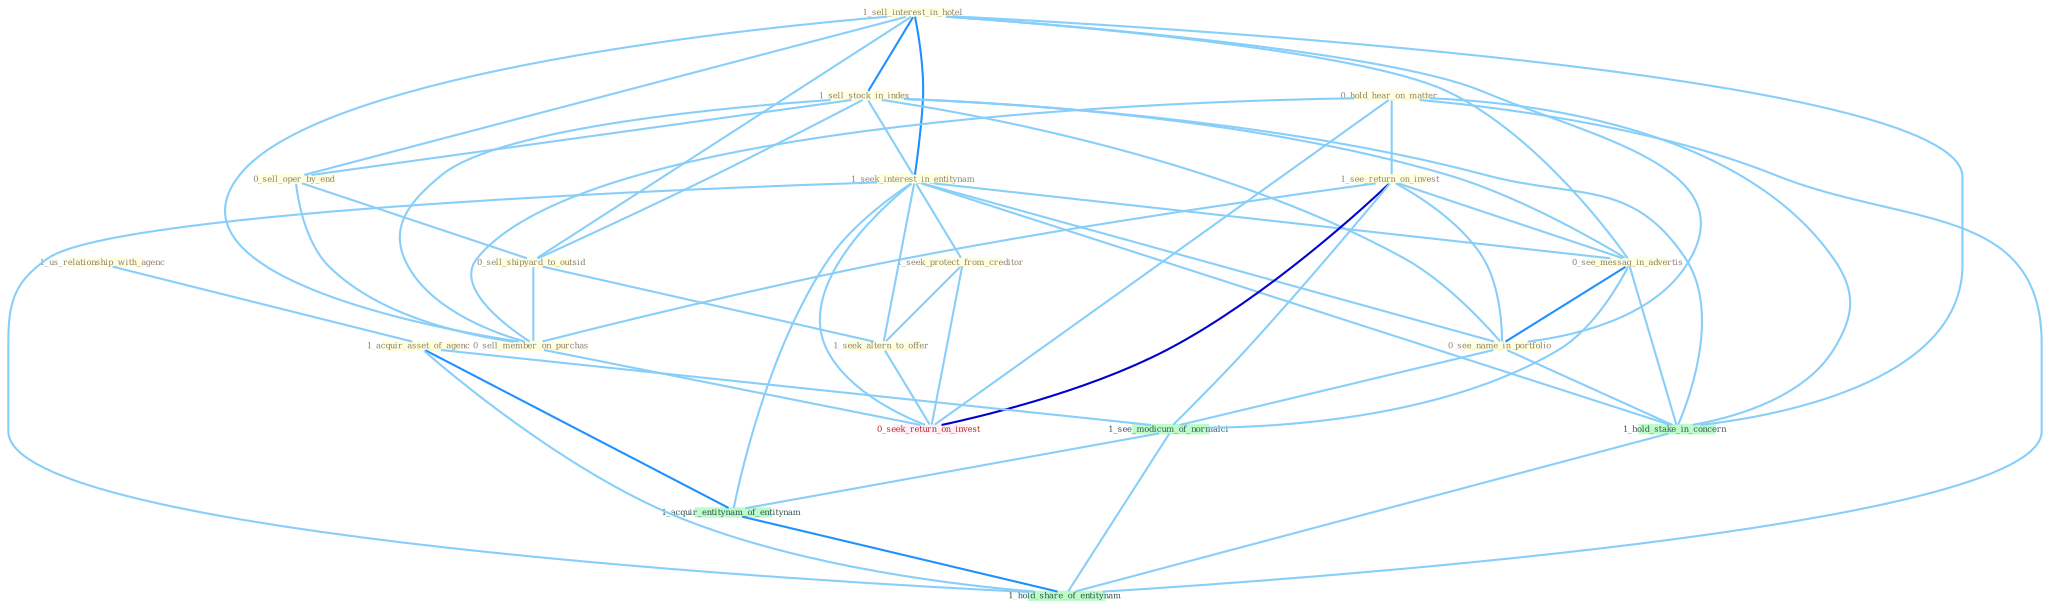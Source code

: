 Graph G{ 
    node
    [shape=polygon,style=filled,width=.5,height=.06,color="#BDFCC9",fixedsize=true,fontsize=4,
    fontcolor="#2f4f4f"];
    {node
    [color="#ffffe0", fontcolor="#8b7d6b"] "1_sell_interest_in_hotel " "1_sell_stock_in_index " "1_us_relationship_with_agenc " "1_seek_interest_in_entitynam " "0_hold_hear_on_matter " "0_sell_oper_by_end " "1_see_return_on_invest " "0_see_messag_in_advertis " "1_seek_protect_from_creditor " "0_see_name_in_portfolio " "0_sell_shipyard_to_outsid " "0_sell_member_on_purchas " "1_acquir_asset_of_agenc " "1_seek_altern_to_offer "}
{node [color="#fff0f5", fontcolor="#b22222"] "0_seek_return_on_invest "}
edge [color="#B0E2FF"];

	"1_sell_interest_in_hotel " -- "1_sell_stock_in_index " [w="2", color="#1e90ff" , len=0.8];
	"1_sell_interest_in_hotel " -- "1_seek_interest_in_entitynam " [w="2", color="#1e90ff" , len=0.8];
	"1_sell_interest_in_hotel " -- "0_sell_oper_by_end " [w="1", color="#87cefa" ];
	"1_sell_interest_in_hotel " -- "0_see_messag_in_advertis " [w="1", color="#87cefa" ];
	"1_sell_interest_in_hotel " -- "0_see_name_in_portfolio " [w="1", color="#87cefa" ];
	"1_sell_interest_in_hotel " -- "0_sell_shipyard_to_outsid " [w="1", color="#87cefa" ];
	"1_sell_interest_in_hotel " -- "0_sell_member_on_purchas " [w="1", color="#87cefa" ];
	"1_sell_interest_in_hotel " -- "1_hold_stake_in_concern " [w="1", color="#87cefa" ];
	"1_sell_stock_in_index " -- "1_seek_interest_in_entitynam " [w="1", color="#87cefa" ];
	"1_sell_stock_in_index " -- "0_sell_oper_by_end " [w="1", color="#87cefa" ];
	"1_sell_stock_in_index " -- "0_see_messag_in_advertis " [w="1", color="#87cefa" ];
	"1_sell_stock_in_index " -- "0_see_name_in_portfolio " [w="1", color="#87cefa" ];
	"1_sell_stock_in_index " -- "0_sell_shipyard_to_outsid " [w="1", color="#87cefa" ];
	"1_sell_stock_in_index " -- "0_sell_member_on_purchas " [w="1", color="#87cefa" ];
	"1_sell_stock_in_index " -- "1_hold_stake_in_concern " [w="1", color="#87cefa" ];
	"1_us_relationship_with_agenc " -- "1_acquir_asset_of_agenc " [w="1", color="#87cefa" ];
	"1_seek_interest_in_entitynam " -- "0_see_messag_in_advertis " [w="1", color="#87cefa" ];
	"1_seek_interest_in_entitynam " -- "1_seek_protect_from_creditor " [w="1", color="#87cefa" ];
	"1_seek_interest_in_entitynam " -- "0_see_name_in_portfolio " [w="1", color="#87cefa" ];
	"1_seek_interest_in_entitynam " -- "1_seek_altern_to_offer " [w="1", color="#87cefa" ];
	"1_seek_interest_in_entitynam " -- "1_hold_stake_in_concern " [w="1", color="#87cefa" ];
	"1_seek_interest_in_entitynam " -- "0_seek_return_on_invest " [w="1", color="#87cefa" ];
	"1_seek_interest_in_entitynam " -- "1_acquir_entitynam_of_entitynam " [w="1", color="#87cefa" ];
	"1_seek_interest_in_entitynam " -- "1_hold_share_of_entitynam " [w="1", color="#87cefa" ];
	"0_hold_hear_on_matter " -- "1_see_return_on_invest " [w="1", color="#87cefa" ];
	"0_hold_hear_on_matter " -- "0_sell_member_on_purchas " [w="1", color="#87cefa" ];
	"0_hold_hear_on_matter " -- "1_hold_stake_in_concern " [w="1", color="#87cefa" ];
	"0_hold_hear_on_matter " -- "0_seek_return_on_invest " [w="1", color="#87cefa" ];
	"0_hold_hear_on_matter " -- "1_hold_share_of_entitynam " [w="1", color="#87cefa" ];
	"0_sell_oper_by_end " -- "0_sell_shipyard_to_outsid " [w="1", color="#87cefa" ];
	"0_sell_oper_by_end " -- "0_sell_member_on_purchas " [w="1", color="#87cefa" ];
	"1_see_return_on_invest " -- "0_see_messag_in_advertis " [w="1", color="#87cefa" ];
	"1_see_return_on_invest " -- "0_see_name_in_portfolio " [w="1", color="#87cefa" ];
	"1_see_return_on_invest " -- "0_sell_member_on_purchas " [w="1", color="#87cefa" ];
	"1_see_return_on_invest " -- "0_seek_return_on_invest " [w="3", color="#0000cd" , len=0.6];
	"1_see_return_on_invest " -- "1_see_modicum_of_normalci " [w="1", color="#87cefa" ];
	"0_see_messag_in_advertis " -- "0_see_name_in_portfolio " [w="2", color="#1e90ff" , len=0.8];
	"0_see_messag_in_advertis " -- "1_hold_stake_in_concern " [w="1", color="#87cefa" ];
	"0_see_messag_in_advertis " -- "1_see_modicum_of_normalci " [w="1", color="#87cefa" ];
	"1_seek_protect_from_creditor " -- "1_seek_altern_to_offer " [w="1", color="#87cefa" ];
	"1_seek_protect_from_creditor " -- "0_seek_return_on_invest " [w="1", color="#87cefa" ];
	"0_see_name_in_portfolio " -- "1_hold_stake_in_concern " [w="1", color="#87cefa" ];
	"0_see_name_in_portfolio " -- "1_see_modicum_of_normalci " [w="1", color="#87cefa" ];
	"0_sell_shipyard_to_outsid " -- "0_sell_member_on_purchas " [w="1", color="#87cefa" ];
	"0_sell_shipyard_to_outsid " -- "1_seek_altern_to_offer " [w="1", color="#87cefa" ];
	"0_sell_member_on_purchas " -- "0_seek_return_on_invest " [w="1", color="#87cefa" ];
	"1_acquir_asset_of_agenc " -- "1_see_modicum_of_normalci " [w="1", color="#87cefa" ];
	"1_acquir_asset_of_agenc " -- "1_acquir_entitynam_of_entitynam " [w="2", color="#1e90ff" , len=0.8];
	"1_acquir_asset_of_agenc " -- "1_hold_share_of_entitynam " [w="1", color="#87cefa" ];
	"1_seek_altern_to_offer " -- "0_seek_return_on_invest " [w="1", color="#87cefa" ];
	"1_hold_stake_in_concern " -- "1_hold_share_of_entitynam " [w="1", color="#87cefa" ];
	"1_see_modicum_of_normalci " -- "1_acquir_entitynam_of_entitynam " [w="1", color="#87cefa" ];
	"1_see_modicum_of_normalci " -- "1_hold_share_of_entitynam " [w="1", color="#87cefa" ];
	"1_acquir_entitynam_of_entitynam " -- "1_hold_share_of_entitynam " [w="2", color="#1e90ff" , len=0.8];
}
